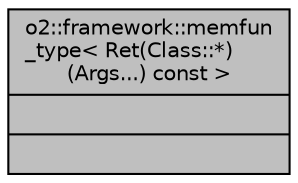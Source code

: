 digraph "o2::framework::memfun_type&lt; Ret(Class::*)(Args...) const  &gt;"
{
 // INTERACTIVE_SVG=YES
  bgcolor="transparent";
  edge [fontname="Helvetica",fontsize="10",labelfontname="Helvetica",labelfontsize="10"];
  node [fontname="Helvetica",fontsize="10",shape=record];
  Node1 [label="{o2::framework::memfun\l_type\< Ret(Class::*)\l(Args...) const  \>\n||}",height=0.2,width=0.4,color="black", fillcolor="grey75", style="filled" fontcolor="black"];
}
